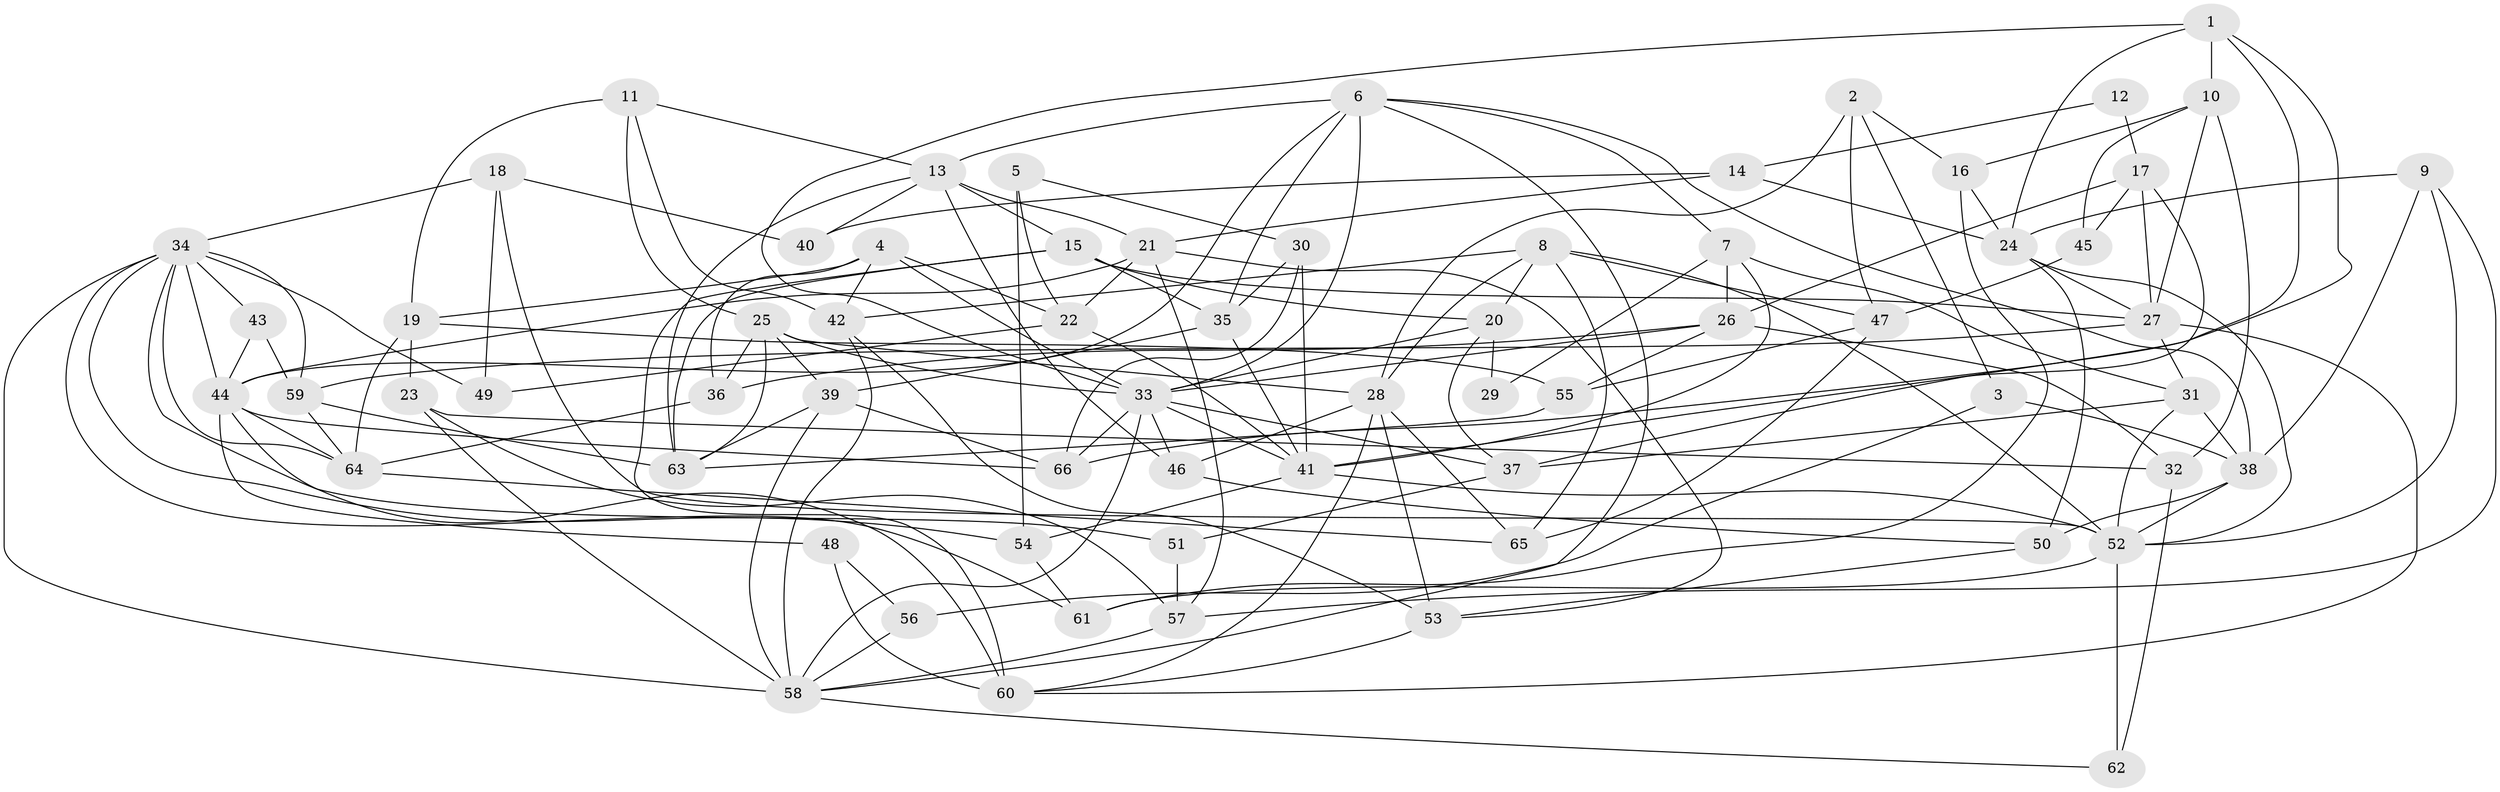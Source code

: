 // original degree distribution, {4: 0.3486238532110092, 5: 0.13761467889908258, 3: 0.25688073394495414, 2: 0.12844036697247707, 6: 0.07339449541284404, 7: 0.009174311926605505, 9: 0.01834862385321101, 8: 0.027522935779816515}
// Generated by graph-tools (version 1.1) at 2025/37/03/04/25 23:37:08]
// undirected, 66 vertices, 166 edges
graph export_dot {
  node [color=gray90,style=filled];
  1;
  2;
  3;
  4;
  5;
  6;
  7;
  8;
  9;
  10;
  11;
  12;
  13;
  14;
  15;
  16;
  17;
  18;
  19;
  20;
  21;
  22;
  23;
  24;
  25;
  26;
  27;
  28;
  29;
  30;
  31;
  32;
  33;
  34;
  35;
  36;
  37;
  38;
  39;
  40;
  41;
  42;
  43;
  44;
  45;
  46;
  47;
  48;
  49;
  50;
  51;
  52;
  53;
  54;
  55;
  56;
  57;
  58;
  59;
  60;
  61;
  62;
  63;
  64;
  65;
  66;
  1 -- 10 [weight=1.0];
  1 -- 24 [weight=1.0];
  1 -- 33 [weight=1.0];
  1 -- 41 [weight=1.0];
  1 -- 66 [weight=1.0];
  2 -- 3 [weight=1.0];
  2 -- 16 [weight=1.0];
  2 -- 28 [weight=1.0];
  2 -- 47 [weight=1.0];
  3 -- 38 [weight=1.0];
  3 -- 56 [weight=1.0];
  4 -- 19 [weight=1.0];
  4 -- 22 [weight=1.0];
  4 -- 33 [weight=1.0];
  4 -- 36 [weight=1.0];
  4 -- 42 [weight=1.0];
  5 -- 22 [weight=2.0];
  5 -- 30 [weight=1.0];
  5 -- 54 [weight=1.0];
  6 -- 7 [weight=1.0];
  6 -- 13 [weight=1.0];
  6 -- 33 [weight=1.0];
  6 -- 35 [weight=1.0];
  6 -- 38 [weight=1.0];
  6 -- 44 [weight=1.0];
  6 -- 58 [weight=1.0];
  7 -- 26 [weight=1.0];
  7 -- 29 [weight=1.0];
  7 -- 31 [weight=1.0];
  7 -- 41 [weight=1.0];
  8 -- 20 [weight=1.0];
  8 -- 28 [weight=1.0];
  8 -- 42 [weight=1.0];
  8 -- 47 [weight=1.0];
  8 -- 52 [weight=1.0];
  8 -- 65 [weight=1.0];
  9 -- 24 [weight=1.0];
  9 -- 38 [weight=1.0];
  9 -- 52 [weight=1.0];
  9 -- 57 [weight=1.0];
  10 -- 16 [weight=1.0];
  10 -- 27 [weight=1.0];
  10 -- 32 [weight=1.0];
  10 -- 45 [weight=1.0];
  11 -- 13 [weight=1.0];
  11 -- 19 [weight=1.0];
  11 -- 25 [weight=2.0];
  11 -- 42 [weight=1.0];
  12 -- 14 [weight=1.0];
  12 -- 17 [weight=1.0];
  13 -- 15 [weight=1.0];
  13 -- 21 [weight=1.0];
  13 -- 40 [weight=1.0];
  13 -- 46 [weight=1.0];
  13 -- 63 [weight=1.0];
  14 -- 21 [weight=1.0];
  14 -- 24 [weight=2.0];
  14 -- 40 [weight=1.0];
  15 -- 20 [weight=1.0];
  15 -- 27 [weight=1.0];
  15 -- 35 [weight=1.0];
  15 -- 60 [weight=1.0];
  15 -- 63 [weight=1.0];
  16 -- 24 [weight=1.0];
  16 -- 61 [weight=1.0];
  17 -- 26 [weight=1.0];
  17 -- 27 [weight=1.0];
  17 -- 37 [weight=1.0];
  17 -- 45 [weight=1.0];
  18 -- 34 [weight=1.0];
  18 -- 40 [weight=1.0];
  18 -- 49 [weight=1.0];
  18 -- 52 [weight=1.0];
  19 -- 23 [weight=1.0];
  19 -- 55 [weight=1.0];
  19 -- 64 [weight=1.0];
  20 -- 29 [weight=1.0];
  20 -- 33 [weight=1.0];
  20 -- 37 [weight=1.0];
  21 -- 22 [weight=1.0];
  21 -- 44 [weight=1.0];
  21 -- 53 [weight=1.0];
  21 -- 57 [weight=1.0];
  22 -- 41 [weight=1.0];
  22 -- 49 [weight=1.0];
  23 -- 32 [weight=1.0];
  23 -- 57 [weight=1.0];
  23 -- 58 [weight=1.0];
  24 -- 27 [weight=1.0];
  24 -- 50 [weight=1.0];
  24 -- 52 [weight=1.0];
  25 -- 28 [weight=1.0];
  25 -- 33 [weight=1.0];
  25 -- 36 [weight=1.0];
  25 -- 39 [weight=1.0];
  25 -- 63 [weight=1.0];
  26 -- 32 [weight=1.0];
  26 -- 33 [weight=1.0];
  26 -- 36 [weight=1.0];
  26 -- 55 [weight=1.0];
  27 -- 31 [weight=1.0];
  27 -- 59 [weight=1.0];
  27 -- 60 [weight=1.0];
  28 -- 46 [weight=1.0];
  28 -- 53 [weight=1.0];
  28 -- 60 [weight=1.0];
  28 -- 65 [weight=1.0];
  30 -- 35 [weight=1.0];
  30 -- 41 [weight=1.0];
  30 -- 66 [weight=1.0];
  31 -- 37 [weight=1.0];
  31 -- 38 [weight=1.0];
  31 -- 52 [weight=1.0];
  32 -- 62 [weight=1.0];
  33 -- 37 [weight=1.0];
  33 -- 41 [weight=1.0];
  33 -- 46 [weight=1.0];
  33 -- 58 [weight=1.0];
  33 -- 66 [weight=1.0];
  34 -- 43 [weight=1.0];
  34 -- 44 [weight=1.0];
  34 -- 49 [weight=1.0];
  34 -- 51 [weight=1.0];
  34 -- 54 [weight=1.0];
  34 -- 58 [weight=1.0];
  34 -- 59 [weight=1.0];
  34 -- 61 [weight=1.0];
  34 -- 64 [weight=1.0];
  35 -- 39 [weight=1.0];
  35 -- 41 [weight=1.0];
  36 -- 64 [weight=1.0];
  37 -- 51 [weight=1.0];
  38 -- 50 [weight=2.0];
  38 -- 52 [weight=1.0];
  39 -- 58 [weight=2.0];
  39 -- 63 [weight=1.0];
  39 -- 66 [weight=1.0];
  41 -- 52 [weight=1.0];
  41 -- 54 [weight=1.0];
  42 -- 53 [weight=1.0];
  42 -- 58 [weight=1.0];
  43 -- 44 [weight=1.0];
  43 -- 59 [weight=1.0];
  44 -- 48 [weight=1.0];
  44 -- 60 [weight=1.0];
  44 -- 64 [weight=1.0];
  44 -- 66 [weight=1.0];
  45 -- 47 [weight=1.0];
  46 -- 50 [weight=1.0];
  47 -- 55 [weight=1.0];
  47 -- 65 [weight=1.0];
  48 -- 56 [weight=1.0];
  48 -- 60 [weight=2.0];
  50 -- 53 [weight=1.0];
  51 -- 57 [weight=1.0];
  52 -- 61 [weight=1.0];
  52 -- 62 [weight=1.0];
  53 -- 60 [weight=1.0];
  54 -- 61 [weight=1.0];
  55 -- 63 [weight=1.0];
  56 -- 58 [weight=1.0];
  57 -- 58 [weight=1.0];
  58 -- 62 [weight=1.0];
  59 -- 63 [weight=1.0];
  59 -- 64 [weight=1.0];
  64 -- 65 [weight=1.0];
}
